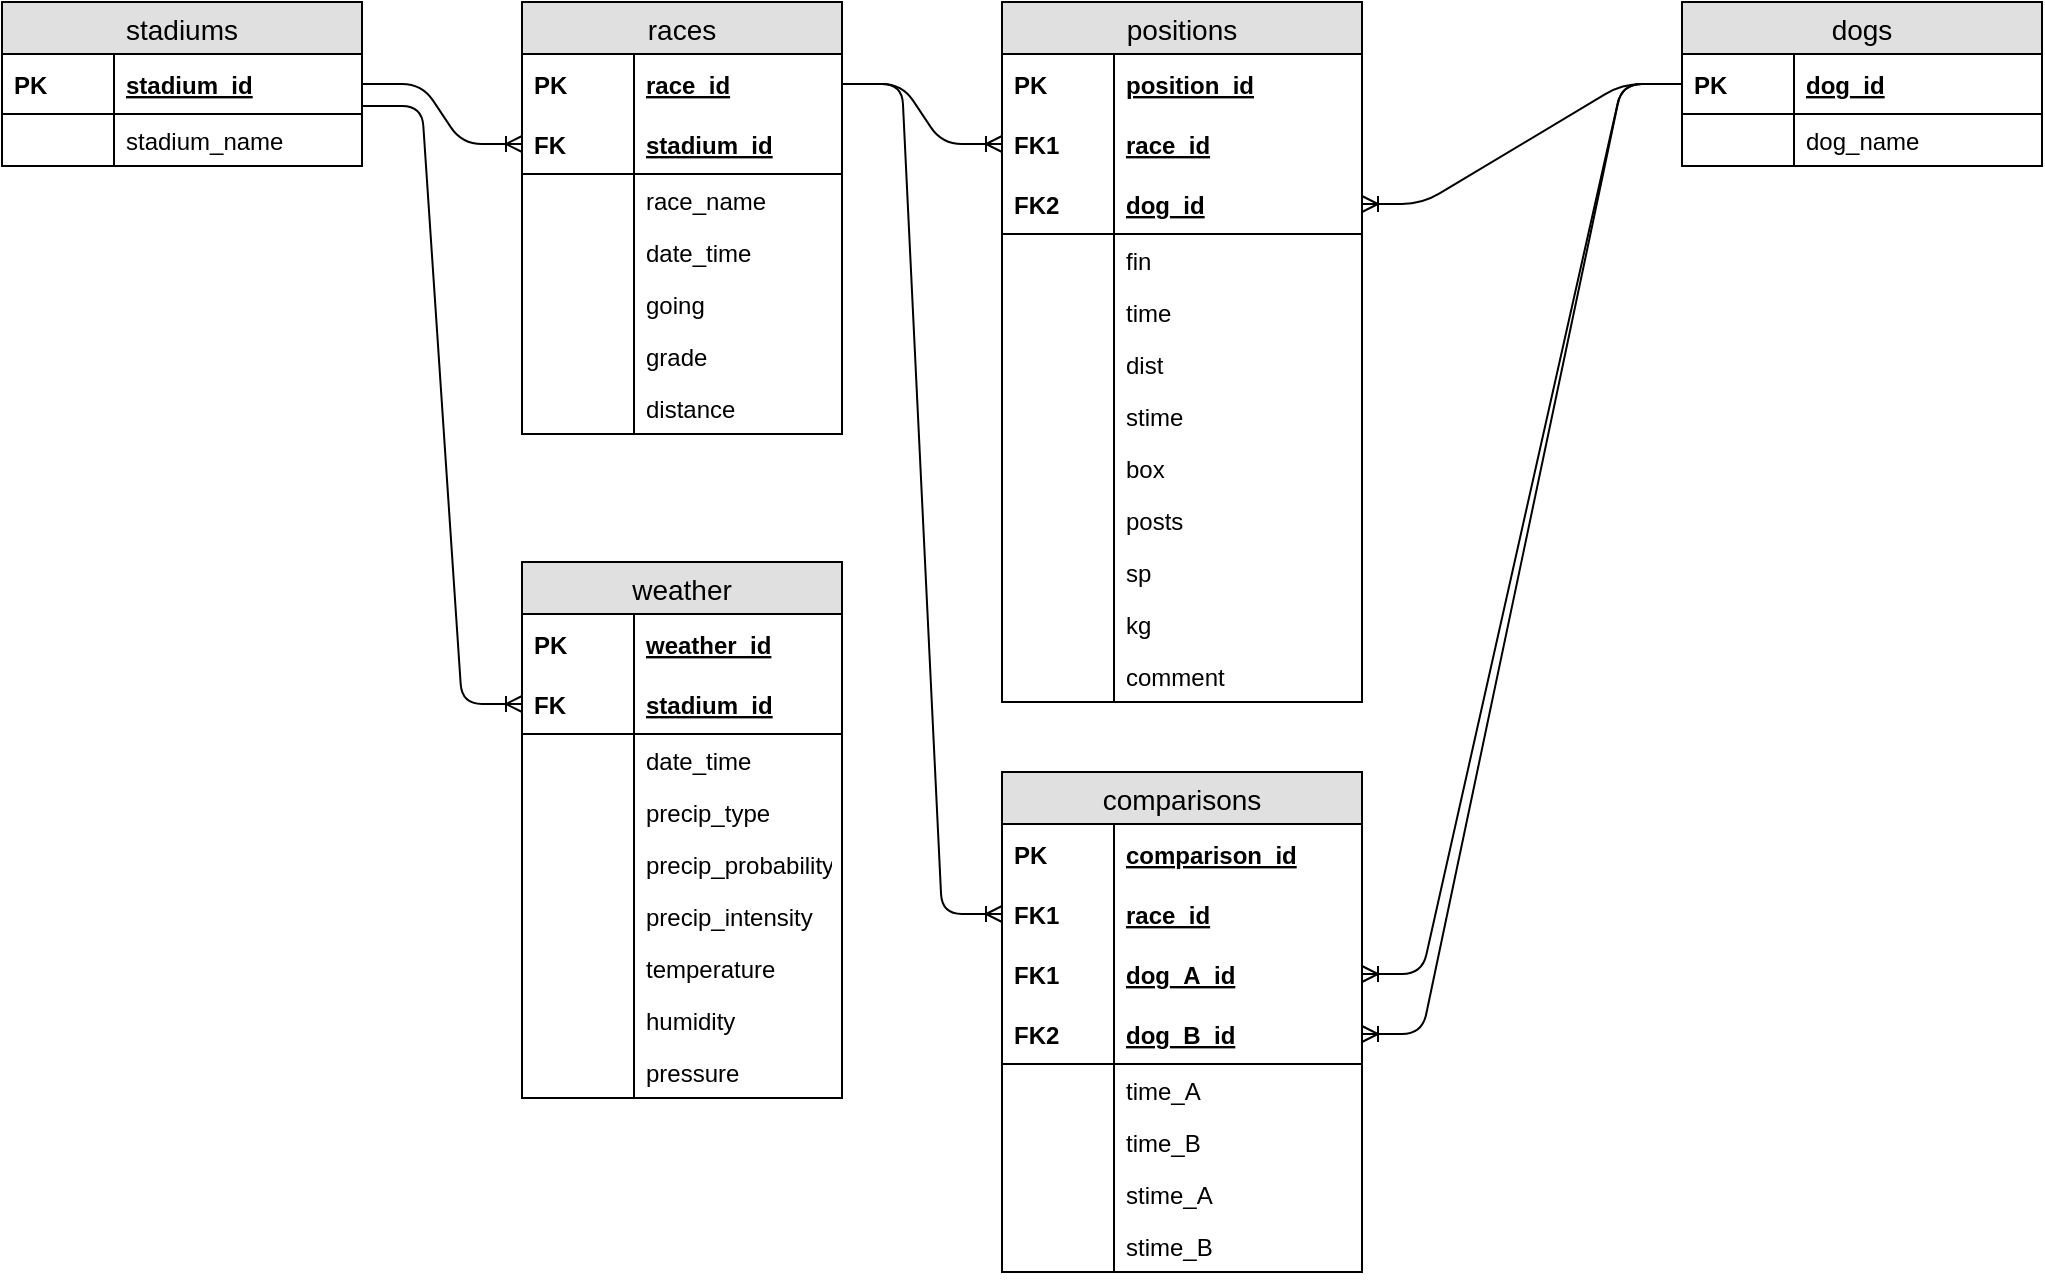 <mxfile version="13.3.9" type="github">
  <diagram name="Page-1" id="2ca16b54-16f6-2749-3443-fa8db7711227">
    <mxGraphModel dx="2202" dy="614" grid="1" gridSize="10" guides="1" tooltips="1" connect="1" arrows="1" fold="1" page="1" pageScale="1" pageWidth="1100" pageHeight="850" background="#ffffff" math="0" shadow="0">
      <root>
        <mxCell id="0" />
        <mxCell id="1" parent="0" />
        <mxCell id="X_Gj0Y8sRJ2asHrcpgx6-4" style="edgeStyle=none;orthogonalLoop=1;jettySize=auto;html=1;exitX=1;exitY=0.25;exitDx=0;exitDy=0;endArrow=ERmandOne;endFill=0;startArrow=ERmandOne;startFill=0;strokeColor=none;rounded=1;" parent="1" edge="1">
          <mxGeometry relative="1" as="geometry">
            <mxPoint x="-500" y="228" as="targetPoint" />
            <Array as="points" />
            <mxPoint x="-560" y="232" as="sourcePoint" />
          </mxGeometry>
        </mxCell>
        <mxCell id="X_Gj0Y8sRJ2asHrcpgx6-9" style="edgeStyle=none;rounded=1;orthogonalLoop=1;jettySize=auto;html=1;exitX=1;exitY=0.5;exitDx=0;exitDy=0;startArrow=ERmandOne;startFill=0;endArrow=ERmandOne;endFill=0;" parent="1" edge="1">
          <mxGeometry relative="1" as="geometry">
            <mxPoint x="-250" y="280" as="sourcePoint" />
            <mxPoint x="-250" y="280" as="targetPoint" />
          </mxGeometry>
        </mxCell>
        <mxCell id="34GluYqid9jKT92kL6YG-70" value="" style="edgeStyle=entityRelationEdgeStyle;fontSize=12;html=1;endArrow=ERoneToMany;exitX=1;exitY=0.5;exitDx=0;exitDy=0;entryX=0;entryY=0.5;entryDx=0;entryDy=0;" parent="1" source="34GluYqid9jKT92kL6YG-66" target="34GluYqid9jKT92kL6YG-1" edge="1">
          <mxGeometry width="100" height="100" relative="1" as="geometry">
            <mxPoint x="-900" y="170" as="sourcePoint" />
            <mxPoint x="-800" y="70" as="targetPoint" />
          </mxGeometry>
        </mxCell>
        <mxCell id="34GluYqid9jKT92kL6YG-71" value="" style="edgeStyle=entityRelationEdgeStyle;fontSize=12;html=1;endArrow=ERoneToMany;" parent="1" source="DxvQHhOm-1JfYYP0GqnD-141" target="34GluYqid9jKT92kL6YG-8" edge="1">
          <mxGeometry width="100" height="100" relative="1" as="geometry">
            <mxPoint x="-300" y="81" as="sourcePoint" />
            <mxPoint x="-310" y="170" as="targetPoint" />
          </mxGeometry>
        </mxCell>
        <mxCell id="34GluYqid9jKT92kL6YG-72" value="" style="edgeStyle=entityRelationEdgeStyle;fontSize=12;html=1;endArrow=ERoneToMany;" parent="1" source="34GluYqid9jKT92kL6YG-36" target="34GluYqid9jKT92kL6YG-6" edge="1">
          <mxGeometry width="100" height="100" relative="1" as="geometry">
            <mxPoint x="-650" y="80" as="sourcePoint" />
            <mxPoint x="-570" y="110" as="targetPoint" />
          </mxGeometry>
        </mxCell>
        <mxCell id="34GluYqid9jKT92kL6YG-73" value="" style="edgeStyle=entityRelationEdgeStyle;fontSize=12;html=1;endArrow=ERoneToMany;" parent="1" source="34GluYqid9jKT92kL6YG-36" target="34GluYqid9jKT92kL6YG-63" edge="1">
          <mxGeometry width="100" height="100" relative="1" as="geometry">
            <mxPoint x="-650" y="122" as="sourcePoint" />
            <mxPoint x="-570" y="152" as="targetPoint" />
          </mxGeometry>
        </mxCell>
        <mxCell id="34GluYqid9jKT92kL6YG-74" value="" style="edgeStyle=entityRelationEdgeStyle;fontSize=12;html=1;endArrow=ERoneToMany;" parent="1" source="DxvQHhOm-1JfYYP0GqnD-141" target="34GluYqid9jKT92kL6YG-41" edge="1">
          <mxGeometry width="100" height="100" relative="1" as="geometry">
            <mxPoint x="-220" y="91" as="sourcePoint" />
            <mxPoint x="-380" y="151" as="targetPoint" />
          </mxGeometry>
        </mxCell>
        <mxCell id="34GluYqid9jKT92kL6YG-75" value="" style="edgeStyle=entityRelationEdgeStyle;fontSize=12;html=1;endArrow=ERoneToMany;" parent="1" source="DxvQHhOm-1JfYYP0GqnD-141" target="34GluYqid9jKT92kL6YG-43" edge="1">
          <mxGeometry width="100" height="100" relative="1" as="geometry">
            <mxPoint x="-210" y="101" as="sourcePoint" />
            <mxPoint x="-370" y="161" as="targetPoint" />
          </mxGeometry>
        </mxCell>
        <mxCell id="DxvQHhOm-1JfYYP0GqnD-134" value="dogs" style="swimlane;fontStyle=0;childLayout=stackLayout;horizontal=1;startSize=26;fillColor=#e0e0e0;horizontalStack=0;resizeParent=1;resizeParentMax=0;resizeLast=0;collapsible=1;marginBottom=0;swimlaneFillColor=#ffffff;align=center;fontSize=14;" parent="1" vertex="1">
          <mxGeometry x="-230" y="40" width="180" height="82" as="geometry" />
        </mxCell>
        <mxCell id="DxvQHhOm-1JfYYP0GqnD-141" value="dog_id" style="shape=partialRectangle;top=0;left=0;right=0;bottom=1;align=left;verticalAlign=middle;fillColor=none;spacingLeft=60;spacingRight=4;overflow=hidden;rotatable=0;points=[[0,0.5],[1,0.5]];portConstraint=eastwest;dropTarget=0;fontStyle=5;fontSize=12;" parent="DxvQHhOm-1JfYYP0GqnD-134" vertex="1">
          <mxGeometry y="26" width="180" height="30" as="geometry" />
        </mxCell>
        <mxCell id="DxvQHhOm-1JfYYP0GqnD-142" value="PK" style="shape=partialRectangle;fontStyle=1;top=0;left=0;bottom=0;fillColor=none;align=left;verticalAlign=middle;spacingLeft=4;spacingRight=4;overflow=hidden;rotatable=0;points=[];portConstraint=eastwest;part=1;fontSize=12;" parent="DxvQHhOm-1JfYYP0GqnD-141" vertex="1" connectable="0">
          <mxGeometry width="56" height="30" as="geometry" />
        </mxCell>
        <mxCell id="DxvQHhOm-1JfYYP0GqnD-147" value="dog_name" style="shape=partialRectangle;top=0;left=0;right=0;bottom=0;align=left;verticalAlign=top;fillColor=none;spacingLeft=60;spacingRight=4;overflow=hidden;rotatable=0;points=[[0,0.5],[1,0.5]];portConstraint=eastwest;dropTarget=0;fontSize=12;" parent="DxvQHhOm-1JfYYP0GqnD-134" vertex="1">
          <mxGeometry y="56" width="180" height="26" as="geometry" />
        </mxCell>
        <mxCell id="DxvQHhOm-1JfYYP0GqnD-148" value="" style="shape=partialRectangle;top=0;left=0;bottom=0;fillColor=none;align=left;verticalAlign=top;spacingLeft=4;spacingRight=4;overflow=hidden;rotatable=0;points=[];portConstraint=eastwest;part=1;fontSize=12;" parent="DxvQHhOm-1JfYYP0GqnD-147" vertex="1" connectable="0">
          <mxGeometry width="56" height="26" as="geometry" />
        </mxCell>
        <mxCell id="34GluYqid9jKT92kL6YG-65" value="stadiums" style="swimlane;fontStyle=0;childLayout=stackLayout;horizontal=1;startSize=26;fillColor=#e0e0e0;horizontalStack=0;resizeParent=1;resizeParentMax=0;resizeLast=0;collapsible=1;marginBottom=0;swimlaneFillColor=#ffffff;align=center;fontSize=14;" parent="1" vertex="1">
          <mxGeometry x="-1070" y="40" width="180" height="82" as="geometry" />
        </mxCell>
        <mxCell id="34GluYqid9jKT92kL6YG-66" value="stadium_id" style="shape=partialRectangle;top=0;left=0;right=0;bottom=1;align=left;verticalAlign=middle;fillColor=none;spacingLeft=60;spacingRight=4;overflow=hidden;rotatable=0;points=[[0,0.5],[1,0.5]];portConstraint=eastwest;dropTarget=0;fontStyle=5;fontSize=12;" parent="34GluYqid9jKT92kL6YG-65" vertex="1">
          <mxGeometry y="26" width="180" height="30" as="geometry" />
        </mxCell>
        <mxCell id="34GluYqid9jKT92kL6YG-67" value="PK" style="shape=partialRectangle;fontStyle=1;top=0;left=0;bottom=0;fillColor=none;align=left;verticalAlign=middle;spacingLeft=4;spacingRight=4;overflow=hidden;rotatable=0;points=[];portConstraint=eastwest;part=1;fontSize=12;" parent="34GluYqid9jKT92kL6YG-66" vertex="1" connectable="0">
          <mxGeometry width="56" height="30" as="geometry" />
        </mxCell>
        <mxCell id="34GluYqid9jKT92kL6YG-68" value="stadium_name" style="shape=partialRectangle;top=0;left=0;right=0;bottom=0;align=left;verticalAlign=top;fillColor=none;spacingLeft=60;spacingRight=4;overflow=hidden;rotatable=0;points=[[0,0.5],[1,0.5]];portConstraint=eastwest;dropTarget=0;fontSize=12;" parent="34GluYqid9jKT92kL6YG-65" vertex="1">
          <mxGeometry y="56" width="180" height="26" as="geometry" />
        </mxCell>
        <mxCell id="34GluYqid9jKT92kL6YG-69" value="" style="shape=partialRectangle;top=0;left=0;bottom=0;fillColor=none;align=left;verticalAlign=top;spacingLeft=4;spacingRight=4;overflow=hidden;rotatable=0;points=[];portConstraint=eastwest;part=1;fontSize=12;" parent="34GluYqid9jKT92kL6YG-68" vertex="1" connectable="0">
          <mxGeometry width="56" height="26" as="geometry" />
        </mxCell>
        <mxCell id="DxvQHhOm-1JfYYP0GqnD-4" value="races" style="swimlane;fontStyle=0;childLayout=stackLayout;horizontal=1;startSize=26;fillColor=#e0e0e0;horizontalStack=0;resizeParent=1;resizeParentMax=0;resizeLast=0;collapsible=1;marginBottom=0;swimlaneFillColor=#ffffff;align=center;fontSize=14;" parent="1" vertex="1">
          <mxGeometry x="-810" y="40" width="160" height="216" as="geometry" />
        </mxCell>
        <mxCell id="34GluYqid9jKT92kL6YG-36" value="race_id" style="shape=partialRectangle;top=0;left=0;right=0;bottom=0;align=left;verticalAlign=middle;fillColor=none;spacingLeft=60;spacingRight=4;overflow=hidden;rotatable=0;points=[[0,0.5],[1,0.5]];portConstraint=eastwest;dropTarget=0;fontStyle=5;fontSize=12;" parent="DxvQHhOm-1JfYYP0GqnD-4" vertex="1">
          <mxGeometry y="26" width="160" height="30" as="geometry" />
        </mxCell>
        <mxCell id="34GluYqid9jKT92kL6YG-37" value="PK" style="shape=partialRectangle;fontStyle=1;top=0;left=0;bottom=0;fillColor=none;align=left;verticalAlign=middle;spacingLeft=4;spacingRight=4;overflow=hidden;rotatable=0;points=[];portConstraint=eastwest;part=1;fontSize=12;" parent="34GluYqid9jKT92kL6YG-36" vertex="1" connectable="0">
          <mxGeometry width="56" height="30" as="geometry" />
        </mxCell>
        <mxCell id="34GluYqid9jKT92kL6YG-1" value="stadium_id" style="shape=partialRectangle;top=0;left=0;right=0;bottom=1;align=left;verticalAlign=middle;fillColor=none;spacingLeft=60;spacingRight=4;overflow=hidden;rotatable=0;points=[[0,0.5],[1,0.5]];portConstraint=eastwest;dropTarget=0;fontStyle=5;fontSize=12;" parent="DxvQHhOm-1JfYYP0GqnD-4" vertex="1">
          <mxGeometry y="56" width="160" height="30" as="geometry" />
        </mxCell>
        <mxCell id="34GluYqid9jKT92kL6YG-2" value="FK" style="shape=partialRectangle;fontStyle=1;top=0;left=0;bottom=0;fillColor=none;align=left;verticalAlign=middle;spacingLeft=4;spacingRight=4;overflow=hidden;rotatable=0;points=[];portConstraint=eastwest;part=1;fontSize=12;" parent="34GluYqid9jKT92kL6YG-1" vertex="1" connectable="0">
          <mxGeometry width="56" height="30" as="geometry" />
        </mxCell>
        <mxCell id="DxvQHhOm-1JfYYP0GqnD-19" value="race_name" style="shape=partialRectangle;top=0;left=0;right=0;bottom=0;align=left;verticalAlign=top;fillColor=none;spacingLeft=60;spacingRight=4;overflow=hidden;rotatable=0;points=[[0,0.5],[1,0.5]];portConstraint=eastwest;dropTarget=0;fontSize=12;" parent="DxvQHhOm-1JfYYP0GqnD-4" vertex="1">
          <mxGeometry y="86" width="160" height="26" as="geometry" />
        </mxCell>
        <mxCell id="DxvQHhOm-1JfYYP0GqnD-20" value="" style="shape=partialRectangle;top=0;left=0;bottom=0;fillColor=none;align=left;verticalAlign=top;spacingLeft=4;spacingRight=4;overflow=hidden;rotatable=0;points=[];portConstraint=eastwest;part=1;fontSize=12;" parent="DxvQHhOm-1JfYYP0GqnD-19" vertex="1" connectable="0">
          <mxGeometry width="56" height="26" as="geometry" />
        </mxCell>
        <mxCell id="DxvQHhOm-1JfYYP0GqnD-21" value="date_time" style="shape=partialRectangle;top=0;left=0;right=0;bottom=0;align=left;verticalAlign=top;fillColor=none;spacingLeft=60;spacingRight=4;overflow=hidden;rotatable=0;points=[[0,0.5],[1,0.5]];portConstraint=eastwest;dropTarget=0;fontSize=12;" parent="DxvQHhOm-1JfYYP0GqnD-4" vertex="1">
          <mxGeometry y="112" width="160" height="26" as="geometry" />
        </mxCell>
        <mxCell id="DxvQHhOm-1JfYYP0GqnD-22" value="" style="shape=partialRectangle;top=0;left=0;bottom=0;fillColor=none;align=left;verticalAlign=top;spacingLeft=4;spacingRight=4;overflow=hidden;rotatable=0;points=[];portConstraint=eastwest;part=1;fontSize=12;" parent="DxvQHhOm-1JfYYP0GqnD-21" vertex="1" connectable="0">
          <mxGeometry width="56" height="26" as="geometry" />
        </mxCell>
        <mxCell id="DxvQHhOm-1JfYYP0GqnD-25" value="going" style="shape=partialRectangle;top=0;left=0;right=0;bottom=0;align=left;verticalAlign=top;fillColor=none;spacingLeft=60;spacingRight=4;overflow=hidden;rotatable=0;points=[[0,0.5],[1,0.5]];portConstraint=eastwest;dropTarget=0;fontSize=12;" parent="DxvQHhOm-1JfYYP0GqnD-4" vertex="1">
          <mxGeometry y="138" width="160" height="26" as="geometry" />
        </mxCell>
        <mxCell id="DxvQHhOm-1JfYYP0GqnD-26" value="" style="shape=partialRectangle;top=0;left=0;bottom=0;fillColor=none;align=left;verticalAlign=top;spacingLeft=4;spacingRight=4;overflow=hidden;rotatable=0;points=[];portConstraint=eastwest;part=1;fontSize=12;" parent="DxvQHhOm-1JfYYP0GqnD-25" vertex="1" connectable="0">
          <mxGeometry width="56" height="26" as="geometry" />
        </mxCell>
        <mxCell id="DxvQHhOm-1JfYYP0GqnD-31" value="grade" style="shape=partialRectangle;top=0;left=0;right=0;bottom=0;align=left;verticalAlign=top;fillColor=none;spacingLeft=60;spacingRight=4;overflow=hidden;rotatable=0;points=[[0,0.5],[1,0.5]];portConstraint=eastwest;dropTarget=0;fontSize=12;" parent="DxvQHhOm-1JfYYP0GqnD-4" vertex="1">
          <mxGeometry y="164" width="160" height="26" as="geometry" />
        </mxCell>
        <mxCell id="DxvQHhOm-1JfYYP0GqnD-32" value="" style="shape=partialRectangle;top=0;left=0;bottom=0;fillColor=none;align=left;verticalAlign=top;spacingLeft=4;spacingRight=4;overflow=hidden;rotatable=0;points=[];portConstraint=eastwest;part=1;fontSize=12;" parent="DxvQHhOm-1JfYYP0GqnD-31" vertex="1" connectable="0">
          <mxGeometry width="56" height="26" as="geometry" />
        </mxCell>
        <mxCell id="DxvQHhOm-1JfYYP0GqnD-33" value="distance" style="shape=partialRectangle;top=0;left=0;right=0;bottom=0;align=left;verticalAlign=top;fillColor=none;spacingLeft=60;spacingRight=4;overflow=hidden;rotatable=0;points=[[0,0.5],[1,0.5]];portConstraint=eastwest;dropTarget=0;fontSize=12;" parent="DxvQHhOm-1JfYYP0GqnD-4" vertex="1">
          <mxGeometry y="190" width="160" height="26" as="geometry" />
        </mxCell>
        <mxCell id="DxvQHhOm-1JfYYP0GqnD-34" value="" style="shape=partialRectangle;top=0;left=0;bottom=0;fillColor=none;align=left;verticalAlign=top;spacingLeft=4;spacingRight=4;overflow=hidden;rotatable=0;points=[];portConstraint=eastwest;part=1;fontSize=12;" parent="DxvQHhOm-1JfYYP0GqnD-33" vertex="1" connectable="0">
          <mxGeometry width="56" height="26" as="geometry" />
        </mxCell>
        <mxCell id="34GluYqid9jKT92kL6YG-3" value="positions" style="swimlane;fontStyle=0;childLayout=stackLayout;horizontal=1;startSize=26;fillColor=#e0e0e0;horizontalStack=0;resizeParent=1;resizeParentMax=0;resizeLast=0;collapsible=1;marginBottom=0;swimlaneFillColor=#ffffff;align=center;fontSize=14;" parent="1" vertex="1">
          <mxGeometry x="-570" y="40" width="180" height="350" as="geometry" />
        </mxCell>
        <mxCell id="34GluYqid9jKT92kL6YG-4" value="position_id" style="shape=partialRectangle;top=0;left=0;right=0;bottom=0;align=left;verticalAlign=middle;fillColor=none;spacingLeft=60;spacingRight=4;overflow=hidden;rotatable=0;points=[[0,0.5],[1,0.5]];portConstraint=eastwest;dropTarget=0;fontStyle=5;fontSize=12;" parent="34GluYqid9jKT92kL6YG-3" vertex="1">
          <mxGeometry y="26" width="180" height="30" as="geometry" />
        </mxCell>
        <mxCell id="34GluYqid9jKT92kL6YG-5" value="PK" style="shape=partialRectangle;fontStyle=1;top=0;left=0;bottom=0;fillColor=none;align=left;verticalAlign=middle;spacingLeft=4;spacingRight=4;overflow=hidden;rotatable=0;points=[];portConstraint=eastwest;part=1;fontSize=12;" parent="34GluYqid9jKT92kL6YG-4" vertex="1" connectable="0">
          <mxGeometry width="56" height="30" as="geometry" />
        </mxCell>
        <mxCell id="34GluYqid9jKT92kL6YG-6" value="race_id" style="shape=partialRectangle;top=0;left=0;right=0;bottom=0;align=left;verticalAlign=middle;fillColor=none;spacingLeft=60;spacingRight=4;overflow=hidden;rotatable=0;points=[[0,0.5],[1,0.5]];portConstraint=eastwest;dropTarget=0;fontStyle=5;fontSize=12;" parent="34GluYqid9jKT92kL6YG-3" vertex="1">
          <mxGeometry y="56" width="180" height="30" as="geometry" />
        </mxCell>
        <mxCell id="34GluYqid9jKT92kL6YG-7" value="FK1" style="shape=partialRectangle;fontStyle=1;top=0;left=0;bottom=0;fillColor=none;align=left;verticalAlign=middle;spacingLeft=4;spacingRight=4;overflow=hidden;rotatable=0;points=[];portConstraint=eastwest;part=1;fontSize=12;" parent="34GluYqid9jKT92kL6YG-6" vertex="1" connectable="0">
          <mxGeometry width="56" height="30" as="geometry" />
        </mxCell>
        <mxCell id="34GluYqid9jKT92kL6YG-8" value="dog_id" style="shape=partialRectangle;top=0;left=0;right=0;bottom=1;align=left;verticalAlign=middle;fillColor=none;spacingLeft=60;spacingRight=4;overflow=hidden;rotatable=0;points=[[0,0.5],[1,0.5]];portConstraint=eastwest;dropTarget=0;fontStyle=5;fontSize=12;" parent="34GluYqid9jKT92kL6YG-3" vertex="1">
          <mxGeometry y="86" width="180" height="30" as="geometry" />
        </mxCell>
        <mxCell id="34GluYqid9jKT92kL6YG-9" value="FK2" style="shape=partialRectangle;fontStyle=1;top=0;left=0;bottom=0;fillColor=none;align=left;verticalAlign=middle;spacingLeft=4;spacingRight=4;overflow=hidden;rotatable=0;points=[];portConstraint=eastwest;part=1;fontSize=12;" parent="34GluYqid9jKT92kL6YG-8" vertex="1" connectable="0">
          <mxGeometry width="56" height="30" as="geometry" />
        </mxCell>
        <mxCell id="34GluYqid9jKT92kL6YG-10" value="fin" style="shape=partialRectangle;top=0;left=0;right=0;bottom=0;align=left;verticalAlign=top;fillColor=none;spacingLeft=60;spacingRight=4;overflow=hidden;rotatable=0;points=[[0,0.5],[1,0.5]];portConstraint=eastwest;dropTarget=0;fontSize=12;" parent="34GluYqid9jKT92kL6YG-3" vertex="1">
          <mxGeometry y="116" width="180" height="26" as="geometry" />
        </mxCell>
        <mxCell id="34GluYqid9jKT92kL6YG-11" value="" style="shape=partialRectangle;top=0;left=0;bottom=0;fillColor=none;align=left;verticalAlign=top;spacingLeft=4;spacingRight=4;overflow=hidden;rotatable=0;points=[];portConstraint=eastwest;part=1;fontSize=12;" parent="34GluYqid9jKT92kL6YG-10" vertex="1" connectable="0">
          <mxGeometry width="56" height="26" as="geometry" />
        </mxCell>
        <mxCell id="34GluYqid9jKT92kL6YG-12" value="time" style="shape=partialRectangle;top=0;left=0;right=0;bottom=0;align=left;verticalAlign=top;fillColor=none;spacingLeft=60;spacingRight=4;overflow=hidden;rotatable=0;points=[[0,0.5],[1,0.5]];portConstraint=eastwest;dropTarget=0;fontSize=12;" parent="34GluYqid9jKT92kL6YG-3" vertex="1">
          <mxGeometry y="142" width="180" height="26" as="geometry" />
        </mxCell>
        <mxCell id="34GluYqid9jKT92kL6YG-13" value="" style="shape=partialRectangle;top=0;left=0;bottom=0;fillColor=none;align=left;verticalAlign=top;spacingLeft=4;spacingRight=4;overflow=hidden;rotatable=0;points=[];portConstraint=eastwest;part=1;fontSize=12;" parent="34GluYqid9jKT92kL6YG-12" vertex="1" connectable="0">
          <mxGeometry width="56" height="26" as="geometry" />
        </mxCell>
        <mxCell id="34GluYqid9jKT92kL6YG-14" value="dist" style="shape=partialRectangle;top=0;left=0;right=0;bottom=0;align=left;verticalAlign=top;fillColor=none;spacingLeft=60;spacingRight=4;overflow=hidden;rotatable=0;points=[[0,0.5],[1,0.5]];portConstraint=eastwest;dropTarget=0;fontSize=12;" parent="34GluYqid9jKT92kL6YG-3" vertex="1">
          <mxGeometry y="168" width="180" height="26" as="geometry" />
        </mxCell>
        <mxCell id="34GluYqid9jKT92kL6YG-15" value="" style="shape=partialRectangle;top=0;left=0;bottom=0;fillColor=none;align=left;verticalAlign=top;spacingLeft=4;spacingRight=4;overflow=hidden;rotatable=0;points=[];portConstraint=eastwest;part=1;fontSize=12;" parent="34GluYqid9jKT92kL6YG-14" vertex="1" connectable="0">
          <mxGeometry width="56" height="26" as="geometry" />
        </mxCell>
        <mxCell id="34GluYqid9jKT92kL6YG-16" value="stime" style="shape=partialRectangle;top=0;left=0;right=0;bottom=0;align=left;verticalAlign=top;fillColor=none;spacingLeft=60;spacingRight=4;overflow=hidden;rotatable=0;points=[[0,0.5],[1,0.5]];portConstraint=eastwest;dropTarget=0;fontSize=12;" parent="34GluYqid9jKT92kL6YG-3" vertex="1">
          <mxGeometry y="194" width="180" height="26" as="geometry" />
        </mxCell>
        <mxCell id="34GluYqid9jKT92kL6YG-17" value="" style="shape=partialRectangle;top=0;left=0;bottom=0;fillColor=none;align=left;verticalAlign=top;spacingLeft=4;spacingRight=4;overflow=hidden;rotatable=0;points=[];portConstraint=eastwest;part=1;fontSize=12;" parent="34GluYqid9jKT92kL6YG-16" vertex="1" connectable="0">
          <mxGeometry width="56" height="26" as="geometry" />
        </mxCell>
        <mxCell id="34GluYqid9jKT92kL6YG-18" value="box" style="shape=partialRectangle;top=0;left=0;right=0;bottom=0;align=left;verticalAlign=top;fillColor=none;spacingLeft=60;spacingRight=4;overflow=hidden;rotatable=0;points=[[0,0.5],[1,0.5]];portConstraint=eastwest;dropTarget=0;fontSize=12;" parent="34GluYqid9jKT92kL6YG-3" vertex="1">
          <mxGeometry y="220" width="180" height="26" as="geometry" />
        </mxCell>
        <mxCell id="34GluYqid9jKT92kL6YG-19" value="" style="shape=partialRectangle;top=0;left=0;bottom=0;fillColor=none;align=left;verticalAlign=top;spacingLeft=4;spacingRight=4;overflow=hidden;rotatable=0;points=[];portConstraint=eastwest;part=1;fontSize=12;" parent="34GluYqid9jKT92kL6YG-18" vertex="1" connectable="0">
          <mxGeometry width="56" height="26" as="geometry" />
        </mxCell>
        <mxCell id="34GluYqid9jKT92kL6YG-20" value="posts" style="shape=partialRectangle;top=0;left=0;right=0;bottom=0;align=left;verticalAlign=top;fillColor=none;spacingLeft=60;spacingRight=4;overflow=hidden;rotatable=0;points=[[0,0.5],[1,0.5]];portConstraint=eastwest;dropTarget=0;fontSize=12;" parent="34GluYqid9jKT92kL6YG-3" vertex="1">
          <mxGeometry y="246" width="180" height="26" as="geometry" />
        </mxCell>
        <mxCell id="34GluYqid9jKT92kL6YG-21" value="" style="shape=partialRectangle;top=0;left=0;bottom=0;fillColor=none;align=left;verticalAlign=top;spacingLeft=4;spacingRight=4;overflow=hidden;rotatable=0;points=[];portConstraint=eastwest;part=1;fontSize=12;" parent="34GluYqid9jKT92kL6YG-20" vertex="1" connectable="0">
          <mxGeometry width="56" height="26" as="geometry" />
        </mxCell>
        <mxCell id="34GluYqid9jKT92kL6YG-22" value="sp" style="shape=partialRectangle;top=0;left=0;right=0;bottom=0;align=left;verticalAlign=top;fillColor=none;spacingLeft=60;spacingRight=4;overflow=hidden;rotatable=0;points=[[0,0.5],[1,0.5]];portConstraint=eastwest;dropTarget=0;fontSize=12;" parent="34GluYqid9jKT92kL6YG-3" vertex="1">
          <mxGeometry y="272" width="180" height="26" as="geometry" />
        </mxCell>
        <mxCell id="34GluYqid9jKT92kL6YG-23" value="" style="shape=partialRectangle;top=0;left=0;bottom=0;fillColor=none;align=left;verticalAlign=top;spacingLeft=4;spacingRight=4;overflow=hidden;rotatable=0;points=[];portConstraint=eastwest;part=1;fontSize=12;" parent="34GluYqid9jKT92kL6YG-22" vertex="1" connectable="0">
          <mxGeometry width="56" height="26" as="geometry" />
        </mxCell>
        <mxCell id="34GluYqid9jKT92kL6YG-24" value="kg" style="shape=partialRectangle;top=0;left=0;right=0;bottom=0;align=left;verticalAlign=top;fillColor=none;spacingLeft=60;spacingRight=4;overflow=hidden;rotatable=0;points=[[0,0.5],[1,0.5]];portConstraint=eastwest;dropTarget=0;fontSize=12;" parent="34GluYqid9jKT92kL6YG-3" vertex="1">
          <mxGeometry y="298" width="180" height="26" as="geometry" />
        </mxCell>
        <mxCell id="34GluYqid9jKT92kL6YG-25" value="" style="shape=partialRectangle;top=0;left=0;bottom=0;fillColor=none;align=left;verticalAlign=top;spacingLeft=4;spacingRight=4;overflow=hidden;rotatable=0;points=[];portConstraint=eastwest;part=1;fontSize=12;" parent="34GluYqid9jKT92kL6YG-24" vertex="1" connectable="0">
          <mxGeometry width="56" height="26" as="geometry" />
        </mxCell>
        <mxCell id="34GluYqid9jKT92kL6YG-26" value="comment" style="shape=partialRectangle;top=0;left=0;right=0;bottom=0;align=left;verticalAlign=top;fillColor=none;spacingLeft=60;spacingRight=4;overflow=hidden;rotatable=0;points=[[0,0.5],[1,0.5]];portConstraint=eastwest;dropTarget=0;fontSize=12;" parent="34GluYqid9jKT92kL6YG-3" vertex="1">
          <mxGeometry y="324" width="180" height="26" as="geometry" />
        </mxCell>
        <mxCell id="34GluYqid9jKT92kL6YG-27" value="" style="shape=partialRectangle;top=0;left=0;bottom=0;fillColor=none;align=left;verticalAlign=top;spacingLeft=4;spacingRight=4;overflow=hidden;rotatable=0;points=[];portConstraint=eastwest;part=1;fontSize=12;" parent="34GluYqid9jKT92kL6YG-26" vertex="1" connectable="0">
          <mxGeometry width="56" height="26" as="geometry" />
        </mxCell>
        <mxCell id="34GluYqid9jKT92kL6YG-38" value="comparisons" style="swimlane;fontStyle=0;childLayout=stackLayout;horizontal=1;startSize=26;fillColor=#e0e0e0;horizontalStack=0;resizeParent=1;resizeParentMax=0;resizeLast=0;collapsible=1;marginBottom=0;swimlaneFillColor=#ffffff;align=center;fontSize=14;" parent="1" vertex="1">
          <mxGeometry x="-570" y="425" width="180" height="250" as="geometry" />
        </mxCell>
        <mxCell id="34GluYqid9jKT92kL6YG-39" value="comparison_id" style="shape=partialRectangle;top=0;left=0;right=0;bottom=0;align=left;verticalAlign=middle;fillColor=none;spacingLeft=60;spacingRight=4;overflow=hidden;rotatable=0;points=[[0,0.5],[1,0.5]];portConstraint=eastwest;dropTarget=0;fontStyle=5;fontSize=12;" parent="34GluYqid9jKT92kL6YG-38" vertex="1">
          <mxGeometry y="26" width="180" height="30" as="geometry" />
        </mxCell>
        <mxCell id="34GluYqid9jKT92kL6YG-40" value="PK" style="shape=partialRectangle;fontStyle=1;top=0;left=0;bottom=0;fillColor=none;align=left;verticalAlign=middle;spacingLeft=4;spacingRight=4;overflow=hidden;rotatable=0;points=[];portConstraint=eastwest;part=1;fontSize=12;" parent="34GluYqid9jKT92kL6YG-39" vertex="1" connectable="0">
          <mxGeometry width="56" height="30" as="geometry" />
        </mxCell>
        <mxCell id="34GluYqid9jKT92kL6YG-63" value="race_id" style="shape=partialRectangle;top=0;left=0;right=0;bottom=0;align=left;verticalAlign=middle;fillColor=none;spacingLeft=60;spacingRight=4;overflow=hidden;rotatable=0;points=[[0,0.5],[1,0.5]];portConstraint=eastwest;dropTarget=0;fontStyle=5;fontSize=12;" parent="34GluYqid9jKT92kL6YG-38" vertex="1">
          <mxGeometry y="56" width="180" height="30" as="geometry" />
        </mxCell>
        <mxCell id="34GluYqid9jKT92kL6YG-64" value="FK1" style="shape=partialRectangle;fontStyle=1;top=0;left=0;bottom=0;fillColor=none;align=left;verticalAlign=middle;spacingLeft=4;spacingRight=4;overflow=hidden;rotatable=0;points=[];portConstraint=eastwest;part=1;fontSize=12;" parent="34GluYqid9jKT92kL6YG-63" vertex="1" connectable="0">
          <mxGeometry width="56" height="30" as="geometry" />
        </mxCell>
        <mxCell id="34GluYqid9jKT92kL6YG-41" value="dog_A_id" style="shape=partialRectangle;top=0;left=0;right=0;bottom=0;align=left;verticalAlign=middle;fillColor=none;spacingLeft=60;spacingRight=4;overflow=hidden;rotatable=0;points=[[0,0.5],[1,0.5]];portConstraint=eastwest;dropTarget=0;fontStyle=5;fontSize=12;" parent="34GluYqid9jKT92kL6YG-38" vertex="1">
          <mxGeometry y="86" width="180" height="30" as="geometry" />
        </mxCell>
        <mxCell id="34GluYqid9jKT92kL6YG-42" value="FK1" style="shape=partialRectangle;fontStyle=1;top=0;left=0;bottom=0;fillColor=none;align=left;verticalAlign=middle;spacingLeft=4;spacingRight=4;overflow=hidden;rotatable=0;points=[];portConstraint=eastwest;part=1;fontSize=12;" parent="34GluYqid9jKT92kL6YG-41" vertex="1" connectable="0">
          <mxGeometry width="56" height="30" as="geometry" />
        </mxCell>
        <mxCell id="34GluYqid9jKT92kL6YG-43" value="dog_B_id" style="shape=partialRectangle;top=0;left=0;right=0;bottom=1;align=left;verticalAlign=middle;fillColor=none;spacingLeft=60;spacingRight=4;overflow=hidden;rotatable=0;points=[[0,0.5],[1,0.5]];portConstraint=eastwest;dropTarget=0;fontStyle=5;fontSize=12;" parent="34GluYqid9jKT92kL6YG-38" vertex="1">
          <mxGeometry y="116" width="180" height="30" as="geometry" />
        </mxCell>
        <mxCell id="34GluYqid9jKT92kL6YG-44" value="FK2" style="shape=partialRectangle;fontStyle=1;top=0;left=0;bottom=0;fillColor=none;align=left;verticalAlign=middle;spacingLeft=4;spacingRight=4;overflow=hidden;rotatable=0;points=[];portConstraint=eastwest;part=1;fontSize=12;" parent="34GluYqid9jKT92kL6YG-43" vertex="1" connectable="0">
          <mxGeometry width="56" height="30" as="geometry" />
        </mxCell>
        <mxCell id="34GluYqid9jKT92kL6YG-45" value="time_A" style="shape=partialRectangle;top=0;left=0;right=0;bottom=0;align=left;verticalAlign=top;fillColor=none;spacingLeft=60;spacingRight=4;overflow=hidden;rotatable=0;points=[[0,0.5],[1,0.5]];portConstraint=eastwest;dropTarget=0;fontSize=12;" parent="34GluYqid9jKT92kL6YG-38" vertex="1">
          <mxGeometry y="146" width="180" height="26" as="geometry" />
        </mxCell>
        <mxCell id="34GluYqid9jKT92kL6YG-46" value="" style="shape=partialRectangle;top=0;left=0;bottom=0;fillColor=none;align=left;verticalAlign=top;spacingLeft=4;spacingRight=4;overflow=hidden;rotatable=0;points=[];portConstraint=eastwest;part=1;fontSize=12;" parent="34GluYqid9jKT92kL6YG-45" vertex="1" connectable="0">
          <mxGeometry width="56" height="26" as="geometry" />
        </mxCell>
        <mxCell id="34GluYqid9jKT92kL6YG-47" value="time_B" style="shape=partialRectangle;top=0;left=0;right=0;bottom=0;align=left;verticalAlign=top;fillColor=none;spacingLeft=60;spacingRight=4;overflow=hidden;rotatable=0;points=[[0,0.5],[1,0.5]];portConstraint=eastwest;dropTarget=0;fontSize=12;" parent="34GluYqid9jKT92kL6YG-38" vertex="1">
          <mxGeometry y="172" width="180" height="26" as="geometry" />
        </mxCell>
        <mxCell id="34GluYqid9jKT92kL6YG-48" value="" style="shape=partialRectangle;top=0;left=0;bottom=0;fillColor=none;align=left;verticalAlign=top;spacingLeft=4;spacingRight=4;overflow=hidden;rotatable=0;points=[];portConstraint=eastwest;part=1;fontSize=12;" parent="34GluYqid9jKT92kL6YG-47" vertex="1" connectable="0">
          <mxGeometry width="56" height="26" as="geometry" />
        </mxCell>
        <mxCell id="34GluYqid9jKT92kL6YG-49" value="stime_A" style="shape=partialRectangle;top=0;left=0;right=0;bottom=0;align=left;verticalAlign=top;fillColor=none;spacingLeft=60;spacingRight=4;overflow=hidden;rotatable=0;points=[[0,0.5],[1,0.5]];portConstraint=eastwest;dropTarget=0;fontSize=12;" parent="34GluYqid9jKT92kL6YG-38" vertex="1">
          <mxGeometry y="198" width="180" height="26" as="geometry" />
        </mxCell>
        <mxCell id="34GluYqid9jKT92kL6YG-50" value="" style="shape=partialRectangle;top=0;left=0;bottom=0;fillColor=none;align=left;verticalAlign=top;spacingLeft=4;spacingRight=4;overflow=hidden;rotatable=0;points=[];portConstraint=eastwest;part=1;fontSize=12;" parent="34GluYqid9jKT92kL6YG-49" vertex="1" connectable="0">
          <mxGeometry width="56" height="26" as="geometry" />
        </mxCell>
        <mxCell id="34GluYqid9jKT92kL6YG-51" value="stime_B" style="shape=partialRectangle;top=0;left=0;right=0;bottom=0;align=left;verticalAlign=top;fillColor=none;spacingLeft=60;spacingRight=4;overflow=hidden;rotatable=0;points=[[0,0.5],[1,0.5]];portConstraint=eastwest;dropTarget=0;fontSize=12;" parent="34GluYqid9jKT92kL6YG-38" vertex="1">
          <mxGeometry y="224" width="180" height="26" as="geometry" />
        </mxCell>
        <mxCell id="34GluYqid9jKT92kL6YG-52" value="" style="shape=partialRectangle;top=0;left=0;bottom=0;fillColor=none;align=left;verticalAlign=top;spacingLeft=4;spacingRight=4;overflow=hidden;rotatable=0;points=[];portConstraint=eastwest;part=1;fontSize=12;" parent="34GluYqid9jKT92kL6YG-51" vertex="1" connectable="0">
          <mxGeometry width="56" height="26" as="geometry" />
        </mxCell>
        <mxCell id="LJ2-whoNV0BG_qXWyGoB-22" value="" style="edgeStyle=entityRelationEdgeStyle;fontSize=12;html=1;endArrow=ERoneToMany;exitX=1;exitY=0.5;exitDx=0;exitDy=0;entryX=0;entryY=0.5;entryDx=0;entryDy=0;" edge="1" parent="1" target="LJ2-whoNV0BG_qXWyGoB-4">
          <mxGeometry width="100" height="100" relative="1" as="geometry">
            <mxPoint x="-890" y="92" as="sourcePoint" />
            <mxPoint x="-810" y="122" as="targetPoint" />
          </mxGeometry>
        </mxCell>
        <mxCell id="LJ2-whoNV0BG_qXWyGoB-1" value="weather" style="swimlane;fontStyle=0;childLayout=stackLayout;horizontal=1;startSize=26;fillColor=#e0e0e0;horizontalStack=0;resizeParent=1;resizeParentMax=0;resizeLast=0;collapsible=1;marginBottom=0;swimlaneFillColor=#ffffff;align=center;fontSize=14;" vertex="1" parent="1">
          <mxGeometry x="-810" y="320" width="160" height="268" as="geometry" />
        </mxCell>
        <mxCell id="LJ2-whoNV0BG_qXWyGoB-2" value="weather_id" style="shape=partialRectangle;top=0;left=0;right=0;bottom=0;align=left;verticalAlign=middle;fillColor=none;spacingLeft=60;spacingRight=4;overflow=hidden;rotatable=0;points=[[0,0.5],[1,0.5]];portConstraint=eastwest;dropTarget=0;fontStyle=5;fontSize=12;" vertex="1" parent="LJ2-whoNV0BG_qXWyGoB-1">
          <mxGeometry y="26" width="160" height="30" as="geometry" />
        </mxCell>
        <mxCell id="LJ2-whoNV0BG_qXWyGoB-3" value="PK" style="shape=partialRectangle;fontStyle=1;top=0;left=0;bottom=0;fillColor=none;align=left;verticalAlign=middle;spacingLeft=4;spacingRight=4;overflow=hidden;rotatable=0;points=[];portConstraint=eastwest;part=1;fontSize=12;" vertex="1" connectable="0" parent="LJ2-whoNV0BG_qXWyGoB-2">
          <mxGeometry width="56" height="30" as="geometry" />
        </mxCell>
        <mxCell id="LJ2-whoNV0BG_qXWyGoB-4" value="stadium_id" style="shape=partialRectangle;top=0;left=0;right=0;bottom=1;align=left;verticalAlign=middle;fillColor=none;spacingLeft=60;spacingRight=4;overflow=hidden;rotatable=0;points=[[0,0.5],[1,0.5]];portConstraint=eastwest;dropTarget=0;fontStyle=5;fontSize=12;" vertex="1" parent="LJ2-whoNV0BG_qXWyGoB-1">
          <mxGeometry y="56" width="160" height="30" as="geometry" />
        </mxCell>
        <mxCell id="LJ2-whoNV0BG_qXWyGoB-5" value="FK" style="shape=partialRectangle;fontStyle=1;top=0;left=0;bottom=0;fillColor=none;align=left;verticalAlign=middle;spacingLeft=4;spacingRight=4;overflow=hidden;rotatable=0;points=[];portConstraint=eastwest;part=1;fontSize=12;" vertex="1" connectable="0" parent="LJ2-whoNV0BG_qXWyGoB-4">
          <mxGeometry width="56" height="30" as="geometry" />
        </mxCell>
        <mxCell id="LJ2-whoNV0BG_qXWyGoB-6" value="date_time&#xa;" style="shape=partialRectangle;top=0;left=0;right=0;bottom=0;align=left;verticalAlign=top;fillColor=none;spacingLeft=60;spacingRight=4;overflow=hidden;rotatable=0;points=[[0,0.5],[1,0.5]];portConstraint=eastwest;dropTarget=0;fontSize=12;" vertex="1" parent="LJ2-whoNV0BG_qXWyGoB-1">
          <mxGeometry y="86" width="160" height="26" as="geometry" />
        </mxCell>
        <mxCell id="LJ2-whoNV0BG_qXWyGoB-7" value="" style="shape=partialRectangle;top=0;left=0;bottom=0;fillColor=none;align=left;verticalAlign=top;spacingLeft=4;spacingRight=4;overflow=hidden;rotatable=0;points=[];portConstraint=eastwest;part=1;fontSize=12;" vertex="1" connectable="0" parent="LJ2-whoNV0BG_qXWyGoB-6">
          <mxGeometry width="56" height="26" as="geometry" />
        </mxCell>
        <mxCell id="LJ2-whoNV0BG_qXWyGoB-23" value="precip_type" style="shape=partialRectangle;top=0;left=0;right=0;bottom=0;align=left;verticalAlign=top;fillColor=none;spacingLeft=60;spacingRight=4;overflow=hidden;rotatable=0;points=[[0,0.5],[1,0.5]];portConstraint=eastwest;dropTarget=0;fontSize=12;" vertex="1" parent="LJ2-whoNV0BG_qXWyGoB-1">
          <mxGeometry y="112" width="160" height="26" as="geometry" />
        </mxCell>
        <mxCell id="LJ2-whoNV0BG_qXWyGoB-24" value="" style="shape=partialRectangle;top=0;left=0;bottom=0;fillColor=none;align=left;verticalAlign=top;spacingLeft=4;spacingRight=4;overflow=hidden;rotatable=0;points=[];portConstraint=eastwest;part=1;fontSize=12;" vertex="1" connectable="0" parent="LJ2-whoNV0BG_qXWyGoB-23">
          <mxGeometry width="56" height="26" as="geometry" />
        </mxCell>
        <mxCell id="LJ2-whoNV0BG_qXWyGoB-8" value="precip_probability" style="shape=partialRectangle;top=0;left=0;right=0;bottom=0;align=left;verticalAlign=top;fillColor=none;spacingLeft=60;spacingRight=4;overflow=hidden;rotatable=0;points=[[0,0.5],[1,0.5]];portConstraint=eastwest;dropTarget=0;fontSize=12;" vertex="1" parent="LJ2-whoNV0BG_qXWyGoB-1">
          <mxGeometry y="138" width="160" height="26" as="geometry" />
        </mxCell>
        <mxCell id="LJ2-whoNV0BG_qXWyGoB-9" value="" style="shape=partialRectangle;top=0;left=0;bottom=0;fillColor=none;align=left;verticalAlign=top;spacingLeft=4;spacingRight=4;overflow=hidden;rotatable=0;points=[];portConstraint=eastwest;part=1;fontSize=12;" vertex="1" connectable="0" parent="LJ2-whoNV0BG_qXWyGoB-8">
          <mxGeometry width="56" height="26" as="geometry" />
        </mxCell>
        <mxCell id="LJ2-whoNV0BG_qXWyGoB-10" value="precip_intensity" style="shape=partialRectangle;top=0;left=0;right=0;bottom=0;align=left;verticalAlign=top;fillColor=none;spacingLeft=60;spacingRight=4;overflow=hidden;rotatable=0;points=[[0,0.5],[1,0.5]];portConstraint=eastwest;dropTarget=0;fontSize=12;" vertex="1" parent="LJ2-whoNV0BG_qXWyGoB-1">
          <mxGeometry y="164" width="160" height="26" as="geometry" />
        </mxCell>
        <mxCell id="LJ2-whoNV0BG_qXWyGoB-11" value="" style="shape=partialRectangle;top=0;left=0;bottom=0;fillColor=none;align=left;verticalAlign=top;spacingLeft=4;spacingRight=4;overflow=hidden;rotatable=0;points=[];portConstraint=eastwest;part=1;fontSize=12;" vertex="1" connectable="0" parent="LJ2-whoNV0BG_qXWyGoB-10">
          <mxGeometry width="56" height="26" as="geometry" />
        </mxCell>
        <mxCell id="LJ2-whoNV0BG_qXWyGoB-12" value="temperature" style="shape=partialRectangle;top=0;left=0;right=0;bottom=0;align=left;verticalAlign=top;fillColor=none;spacingLeft=60;spacingRight=4;overflow=hidden;rotatable=0;points=[[0,0.5],[1,0.5]];portConstraint=eastwest;dropTarget=0;fontSize=12;" vertex="1" parent="LJ2-whoNV0BG_qXWyGoB-1">
          <mxGeometry y="190" width="160" height="26" as="geometry" />
        </mxCell>
        <mxCell id="LJ2-whoNV0BG_qXWyGoB-13" value="" style="shape=partialRectangle;top=0;left=0;bottom=0;fillColor=none;align=left;verticalAlign=top;spacingLeft=4;spacingRight=4;overflow=hidden;rotatable=0;points=[];portConstraint=eastwest;part=1;fontSize=12;" vertex="1" connectable="0" parent="LJ2-whoNV0BG_qXWyGoB-12">
          <mxGeometry width="56" height="26" as="geometry" />
        </mxCell>
        <mxCell id="LJ2-whoNV0BG_qXWyGoB-14" value="humidity" style="shape=partialRectangle;top=0;left=0;right=0;bottom=0;align=left;verticalAlign=top;fillColor=none;spacingLeft=60;spacingRight=4;overflow=hidden;rotatable=0;points=[[0,0.5],[1,0.5]];portConstraint=eastwest;dropTarget=0;fontSize=12;" vertex="1" parent="LJ2-whoNV0BG_qXWyGoB-1">
          <mxGeometry y="216" width="160" height="26" as="geometry" />
        </mxCell>
        <mxCell id="LJ2-whoNV0BG_qXWyGoB-15" value="" style="shape=partialRectangle;top=0;left=0;bottom=0;fillColor=none;align=left;verticalAlign=top;spacingLeft=4;spacingRight=4;overflow=hidden;rotatable=0;points=[];portConstraint=eastwest;part=1;fontSize=12;" vertex="1" connectable="0" parent="LJ2-whoNV0BG_qXWyGoB-14">
          <mxGeometry width="56" height="26" as="geometry" />
        </mxCell>
        <mxCell id="LJ2-whoNV0BG_qXWyGoB-20" value="pressure&#xa;" style="shape=partialRectangle;top=0;left=0;right=0;bottom=0;align=left;verticalAlign=top;fillColor=none;spacingLeft=60;spacingRight=4;overflow=hidden;rotatable=0;points=[[0,0.5],[1,0.5]];portConstraint=eastwest;dropTarget=0;fontSize=12;" vertex="1" parent="LJ2-whoNV0BG_qXWyGoB-1">
          <mxGeometry y="242" width="160" height="26" as="geometry" />
        </mxCell>
        <mxCell id="LJ2-whoNV0BG_qXWyGoB-21" value="" style="shape=partialRectangle;top=0;left=0;bottom=0;fillColor=none;align=left;verticalAlign=top;spacingLeft=4;spacingRight=4;overflow=hidden;rotatable=0;points=[];portConstraint=eastwest;part=1;fontSize=12;" vertex="1" connectable="0" parent="LJ2-whoNV0BG_qXWyGoB-20">
          <mxGeometry width="56" height="26" as="geometry" />
        </mxCell>
      </root>
    </mxGraphModel>
  </diagram>
</mxfile>
